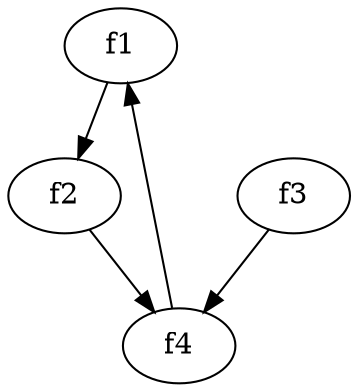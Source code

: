 strict digraph  {
f1;
f2;
f3;
f4;
f1 -> f2  [weight=2];
f2 -> f4  [weight=2];
f3 -> f4  [weight=2];
f4 -> f1  [weight=2];
}
